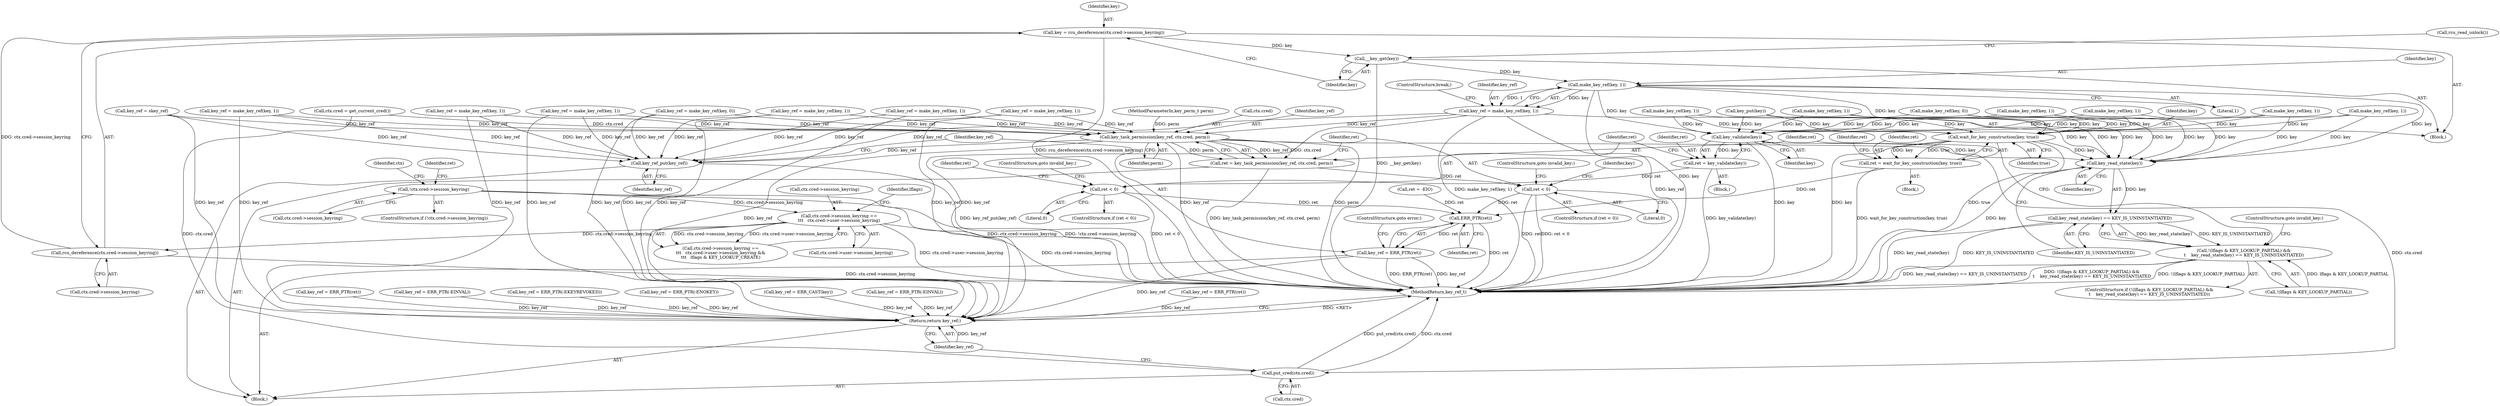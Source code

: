 digraph "0_linux_363b02dab09b3226f3bd1420dad9c72b79a42a76_13@pointer" {
"1000292" [label="(Call,key = rcu_dereference(ctx.cred->session_keyring))"];
"1000294" [label="(Call,rcu_dereference(ctx.cred->session_keyring))"];
"1000264" [label="(Call,ctx.cred->session_keyring ==\n\t\t\t   ctx.cred->user->session_keyring)"];
"1000221" [label="(Call,!ctx.cred->session_keyring)"];
"1000300" [label="(Call,__key_get(key))"];
"1000305" [label="(Call,make_key_ref(key, 1))"];
"1000303" [label="(Call,key_ref = make_key_ref(key, 1))"];
"1000633" [label="(Call,key_task_permission(key_ref, ctx.cred, perm))"];
"1000631" [label="(Call,ret = key_task_permission(key_ref, ctx.cred, perm))"];
"1000640" [label="(Call,ret < 0)"];
"1000663" [label="(Call,ERR_PTR(ret))"];
"1000661" [label="(Call,key_ref = ERR_PTR(ret))"];
"1000656" [label="(Return,return key_ref;)"];
"1000652" [label="(Call,put_cred(ctx.cred))"];
"1000659" [label="(Call,key_ref_put(key_ref))"];
"1000589" [label="(Call,wait_for_key_construction(key, true))"];
"1000587" [label="(Call,ret = wait_for_key_construction(key, true))"];
"1000627" [label="(Call,key_read_state(key))"];
"1000626" [label="(Call,key_read_state(key) == KEY_IS_UNINSTANTIATED)"];
"1000621" [label="(Call,!(lflags & KEY_LOOKUP_PARTIAL) &&\n\t    key_read_state(key) == KEY_IS_UNINSTANTIATED)"];
"1000609" [label="(Call,key_validate(key))"];
"1000607" [label="(Call,ret = key_validate(key))"];
"1000612" [label="(Call,ret < 0)"];
"1000629" [label="(Identifier,KEY_IS_UNINSTANTIATED)"];
"1000265" [label="(Call,ctx.cred->session_keyring)"];
"1000568" [label="(Call,key_ref = skey_ref)"];
"1000339" [label="(Call,key_ref = make_key_ref(key, 1))"];
"1000307" [label="(Literal,1)"];
"1000641" [label="(Identifier,ret)"];
"1000123" [label="(Call,key_ref = ERR_PTR(-ENOKEY))"];
"1000506" [label="(Call,key_ref = ERR_CAST(key))"];
"1000404" [label="(Call,make_key_ref(key, 1))"];
"1000488" [label="(Call,key_ref = ERR_PTR(-EINVAL))"];
"1000620" [label="(ControlStructure,if (!(lflags & KEY_LOOKUP_PARTIAL) &&\n\t    key_read_state(key) == KEY_IS_UNINSTANTIATED))"];
"1000110" [label="(Block,)"];
"1000213" [label="(Call,key_ref = make_key_ref(key, 1))"];
"1000652" [label="(Call,put_cred(ctx.cred))"];
"1000263" [label="(Call,ctx.cred->session_keyring ==\n\t\t\t   ctx.cred->user->session_keyring &&\n\t\t\t   lflags & KEY_LOOKUP_CREATE)"];
"1000304" [label="(Identifier,key_ref)"];
"1000511" [label="(Call,key_ref = make_key_ref(key, 0))"];
"1000306" [label="(Identifier,key)"];
"1000653" [label="(Call,ctx.cred)"];
"1000267" [label="(Identifier,ctx)"];
"1000220" [label="(ControlStructure,if (!ctx.cred->session_keyring))"];
"1000341" [label="(Call,make_key_ref(key, 1))"];
"1000566" [label="(Call,key_put(key))"];
"1000295" [label="(Call,ctx.cred->session_keyring)"];
"1000264" [label="(Call,ctx.cred->session_keyring ==\n\t\t\t   ctx.cred->user->session_keyring)"];
"1000632" [label="(Identifier,ret)"];
"1000483" [label="(Call,make_key_ref(key, 1))"];
"1000628" [label="(Identifier,key)"];
"1000614" [label="(Literal,0)"];
"1000657" [label="(Identifier,key_ref)"];
"1000616" [label="(Call,ret = -EIO)"];
"1000118" [label="(Call,ctx.cred = get_current_cred())"];
"1000664" [label="(Identifier,ret)"];
"1000278" [label="(Identifier,lflags)"];
"1000171" [label="(Call,make_key_ref(key, 1))"];
"1000375" [label="(Call,key_ref = make_key_ref(key, 1))"];
"1000646" [label="(Identifier,key)"];
"1000665" [label="(ControlStructure,goto error;)"];
"1000587" [label="(Call,ret = wait_for_key_construction(key, true))"];
"1000229" [label="(Identifier,ret)"];
"1000303" [label="(Call,key_ref = make_key_ref(key, 1))"];
"1000612" [label="(Call,ret < 0)"];
"1000588" [label="(Identifier,ret)"];
"1000613" [label="(Identifier,ret)"];
"1000622" [label="(Call,!(lflags & KEY_LOOKUP_PARTIAL))"];
"1000402" [label="(Call,key_ref = make_key_ref(key, 1))"];
"1000589" [label="(Call,wait_for_key_construction(key, true))"];
"1000109" [label="(MethodParameterIn,key_perm_t perm)"];
"1000292" [label="(Call,key = rcu_dereference(ctx.cred->session_keyring))"];
"1000215" [label="(Call,make_key_ref(key, 1))"];
"1000302" [label="(Call,rcu_read_unlock())"];
"1000221" [label="(Call,!ctx.cred->session_keyring)"];
"1000169" [label="(Call,key_ref = make_key_ref(key, 1))"];
"1000377" [label="(Call,make_key_ref(key, 1))"];
"1000617" [label="(Identifier,ret)"];
"1000630" [label="(ControlStructure,goto invalid_key;)"];
"1000638" [label="(Identifier,perm)"];
"1000610" [label="(Identifier,key)"];
"1000593" [label="(Identifier,ret)"];
"1000639" [label="(ControlStructure,if (ret < 0))"];
"1000591" [label="(Identifier,true)"];
"1000640" [label="(Call,ret < 0)"];
"1000609" [label="(Call,key_validate(key))"];
"1000660" [label="(Identifier,key_ref)"];
"1000222" [label="(Call,ctx.cred->session_keyring)"];
"1000606" [label="(Block,)"];
"1000130" [label="(Block,)"];
"1000633" [label="(Call,key_task_permission(key_ref, ctx.cred, perm))"];
"1000659" [label="(Call,key_ref_put(key_ref))"];
"1000607" [label="(Call,ret = key_validate(key))"];
"1000631" [label="(Call,ret = key_task_permission(key_ref, ctx.cred, perm))"];
"1000611" [label="(ControlStructure,if (ret < 0))"];
"1000308" [label="(ControlStructure,break;)"];
"1000627" [label="(Call,key_read_state(key))"];
"1000294" [label="(Call,rcu_dereference(ctx.cred->session_keyring))"];
"1000270" [label="(Call,ctx.cred->user->session_keyring)"];
"1000481" [label="(Call,key_ref = make_key_ref(key, 1))"];
"1000154" [label="(Call,key_ref = ERR_PTR(ret))"];
"1000586" [label="(Block,)"];
"1000198" [label="(Call,key_ref = ERR_PTR(ret))"];
"1000661" [label="(Call,key_ref = ERR_PTR(ret))"];
"1000382" [label="(Call,key_ref = ERR_PTR(-EINVAL))"];
"1000662" [label="(Identifier,key_ref)"];
"1000642" [label="(Literal,0)"];
"1000621" [label="(Call,!(lflags & KEY_LOOKUP_PARTIAL) &&\n\t    key_read_state(key) == KEY_IS_UNINSTANTIATED)"];
"1000663" [label="(Call,ERR_PTR(ret))"];
"1000590" [label="(Identifier,key)"];
"1000615" [label="(ControlStructure,goto invalid_key;)"];
"1000656" [label="(Return,return key_ref;)"];
"1000608" [label="(Identifier,ret)"];
"1000513" [label="(Call,make_key_ref(key, 0))"];
"1000438" [label="(Call,key_ref = ERR_PTR(-EKEYREVOKED))"];
"1000635" [label="(Call,ctx.cred)"];
"1000634" [label="(Identifier,key_ref)"];
"1000301" [label="(Identifier,key)"];
"1000643" [label="(ControlStructure,goto invalid_key;)"];
"1000300" [label="(Call,__key_get(key))"];
"1000305" [label="(Call,make_key_ref(key, 1))"];
"1000626" [label="(Call,key_read_state(key) == KEY_IS_UNINSTANTIATED)"];
"1000293" [label="(Identifier,key)"];
"1000672" [label="(MethodReturn,key_ref_t)"];
"1000292" -> "1000130"  [label="AST: "];
"1000292" -> "1000294"  [label="CFG: "];
"1000293" -> "1000292"  [label="AST: "];
"1000294" -> "1000292"  [label="AST: "];
"1000301" -> "1000292"  [label="CFG: "];
"1000292" -> "1000672"  [label="DDG: rcu_dereference(ctx.cred->session_keyring)"];
"1000294" -> "1000292"  [label="DDG: ctx.cred->session_keyring"];
"1000292" -> "1000300"  [label="DDG: key"];
"1000294" -> "1000295"  [label="CFG: "];
"1000295" -> "1000294"  [label="AST: "];
"1000294" -> "1000672"  [label="DDG: ctx.cred->session_keyring"];
"1000264" -> "1000294"  [label="DDG: ctx.cred->session_keyring"];
"1000264" -> "1000263"  [label="AST: "];
"1000264" -> "1000270"  [label="CFG: "];
"1000265" -> "1000264"  [label="AST: "];
"1000270" -> "1000264"  [label="AST: "];
"1000278" -> "1000264"  [label="CFG: "];
"1000263" -> "1000264"  [label="CFG: "];
"1000264" -> "1000672"  [label="DDG: ctx.cred->session_keyring"];
"1000264" -> "1000672"  [label="DDG: ctx.cred->user->session_keyring"];
"1000264" -> "1000263"  [label="DDG: ctx.cred->session_keyring"];
"1000264" -> "1000263"  [label="DDG: ctx.cred->user->session_keyring"];
"1000221" -> "1000264"  [label="DDG: ctx.cred->session_keyring"];
"1000221" -> "1000220"  [label="AST: "];
"1000221" -> "1000222"  [label="CFG: "];
"1000222" -> "1000221"  [label="AST: "];
"1000229" -> "1000221"  [label="CFG: "];
"1000267" -> "1000221"  [label="CFG: "];
"1000221" -> "1000672"  [label="DDG: !ctx.cred->session_keyring"];
"1000221" -> "1000672"  [label="DDG: ctx.cred->session_keyring"];
"1000300" -> "1000130"  [label="AST: "];
"1000300" -> "1000301"  [label="CFG: "];
"1000301" -> "1000300"  [label="AST: "];
"1000302" -> "1000300"  [label="CFG: "];
"1000300" -> "1000672"  [label="DDG: __key_get(key)"];
"1000300" -> "1000305"  [label="DDG: key"];
"1000305" -> "1000303"  [label="AST: "];
"1000305" -> "1000307"  [label="CFG: "];
"1000306" -> "1000305"  [label="AST: "];
"1000307" -> "1000305"  [label="AST: "];
"1000303" -> "1000305"  [label="CFG: "];
"1000305" -> "1000672"  [label="DDG: key"];
"1000305" -> "1000303"  [label="DDG: key"];
"1000305" -> "1000303"  [label="DDG: 1"];
"1000305" -> "1000589"  [label="DDG: key"];
"1000305" -> "1000609"  [label="DDG: key"];
"1000305" -> "1000627"  [label="DDG: key"];
"1000303" -> "1000130"  [label="AST: "];
"1000304" -> "1000303"  [label="AST: "];
"1000308" -> "1000303"  [label="CFG: "];
"1000303" -> "1000672"  [label="DDG: key_ref"];
"1000303" -> "1000672"  [label="DDG: make_key_ref(key, 1)"];
"1000303" -> "1000633"  [label="DDG: key_ref"];
"1000303" -> "1000656"  [label="DDG: key_ref"];
"1000303" -> "1000659"  [label="DDG: key_ref"];
"1000633" -> "1000631"  [label="AST: "];
"1000633" -> "1000638"  [label="CFG: "];
"1000634" -> "1000633"  [label="AST: "];
"1000635" -> "1000633"  [label="AST: "];
"1000638" -> "1000633"  [label="AST: "];
"1000631" -> "1000633"  [label="CFG: "];
"1000633" -> "1000672"  [label="DDG: perm"];
"1000633" -> "1000672"  [label="DDG: key_ref"];
"1000633" -> "1000631"  [label="DDG: key_ref"];
"1000633" -> "1000631"  [label="DDG: ctx.cred"];
"1000633" -> "1000631"  [label="DDG: perm"];
"1000375" -> "1000633"  [label="DDG: key_ref"];
"1000568" -> "1000633"  [label="DDG: key_ref"];
"1000213" -> "1000633"  [label="DDG: key_ref"];
"1000402" -> "1000633"  [label="DDG: key_ref"];
"1000339" -> "1000633"  [label="DDG: key_ref"];
"1000511" -> "1000633"  [label="DDG: key_ref"];
"1000169" -> "1000633"  [label="DDG: key_ref"];
"1000481" -> "1000633"  [label="DDG: key_ref"];
"1000118" -> "1000633"  [label="DDG: ctx.cred"];
"1000109" -> "1000633"  [label="DDG: perm"];
"1000633" -> "1000652"  [label="DDG: ctx.cred"];
"1000633" -> "1000656"  [label="DDG: key_ref"];
"1000633" -> "1000659"  [label="DDG: key_ref"];
"1000631" -> "1000110"  [label="AST: "];
"1000632" -> "1000631"  [label="AST: "];
"1000641" -> "1000631"  [label="CFG: "];
"1000631" -> "1000672"  [label="DDG: key_task_permission(key_ref, ctx.cred, perm)"];
"1000631" -> "1000640"  [label="DDG: ret"];
"1000640" -> "1000639"  [label="AST: "];
"1000640" -> "1000642"  [label="CFG: "];
"1000641" -> "1000640"  [label="AST: "];
"1000642" -> "1000640"  [label="AST: "];
"1000643" -> "1000640"  [label="CFG: "];
"1000646" -> "1000640"  [label="CFG: "];
"1000640" -> "1000672"  [label="DDG: ret"];
"1000640" -> "1000672"  [label="DDG: ret < 0"];
"1000640" -> "1000663"  [label="DDG: ret"];
"1000663" -> "1000661"  [label="AST: "];
"1000663" -> "1000664"  [label="CFG: "];
"1000664" -> "1000663"  [label="AST: "];
"1000661" -> "1000663"  [label="CFG: "];
"1000663" -> "1000672"  [label="DDG: ret"];
"1000663" -> "1000661"  [label="DDG: ret"];
"1000587" -> "1000663"  [label="DDG: ret"];
"1000612" -> "1000663"  [label="DDG: ret"];
"1000616" -> "1000663"  [label="DDG: ret"];
"1000661" -> "1000110"  [label="AST: "];
"1000662" -> "1000661"  [label="AST: "];
"1000665" -> "1000661"  [label="CFG: "];
"1000661" -> "1000672"  [label="DDG: ERR_PTR(ret)"];
"1000661" -> "1000672"  [label="DDG: key_ref"];
"1000661" -> "1000656"  [label="DDG: key_ref"];
"1000656" -> "1000110"  [label="AST: "];
"1000656" -> "1000657"  [label="CFG: "];
"1000657" -> "1000656"  [label="AST: "];
"1000672" -> "1000656"  [label="CFG: "];
"1000656" -> "1000672"  [label="DDG: <RET>"];
"1000657" -> "1000656"  [label="DDG: key_ref"];
"1000375" -> "1000656"  [label="DDG: key_ref"];
"1000382" -> "1000656"  [label="DDG: key_ref"];
"1000506" -> "1000656"  [label="DDG: key_ref"];
"1000154" -> "1000656"  [label="DDG: key_ref"];
"1000402" -> "1000656"  [label="DDG: key_ref"];
"1000198" -> "1000656"  [label="DDG: key_ref"];
"1000339" -> "1000656"  [label="DDG: key_ref"];
"1000511" -> "1000656"  [label="DDG: key_ref"];
"1000169" -> "1000656"  [label="DDG: key_ref"];
"1000438" -> "1000656"  [label="DDG: key_ref"];
"1000568" -> "1000656"  [label="DDG: key_ref"];
"1000488" -> "1000656"  [label="DDG: key_ref"];
"1000213" -> "1000656"  [label="DDG: key_ref"];
"1000481" -> "1000656"  [label="DDG: key_ref"];
"1000123" -> "1000656"  [label="DDG: key_ref"];
"1000652" -> "1000110"  [label="AST: "];
"1000652" -> "1000653"  [label="CFG: "];
"1000653" -> "1000652"  [label="AST: "];
"1000657" -> "1000652"  [label="CFG: "];
"1000652" -> "1000672"  [label="DDG: put_cred(ctx.cred)"];
"1000652" -> "1000672"  [label="DDG: ctx.cred"];
"1000118" -> "1000652"  [label="DDG: ctx.cred"];
"1000659" -> "1000110"  [label="AST: "];
"1000659" -> "1000660"  [label="CFG: "];
"1000660" -> "1000659"  [label="AST: "];
"1000662" -> "1000659"  [label="CFG: "];
"1000659" -> "1000672"  [label="DDG: key_ref_put(key_ref)"];
"1000375" -> "1000659"  [label="DDG: key_ref"];
"1000568" -> "1000659"  [label="DDG: key_ref"];
"1000213" -> "1000659"  [label="DDG: key_ref"];
"1000402" -> "1000659"  [label="DDG: key_ref"];
"1000339" -> "1000659"  [label="DDG: key_ref"];
"1000511" -> "1000659"  [label="DDG: key_ref"];
"1000169" -> "1000659"  [label="DDG: key_ref"];
"1000481" -> "1000659"  [label="DDG: key_ref"];
"1000589" -> "1000587"  [label="AST: "];
"1000589" -> "1000591"  [label="CFG: "];
"1000590" -> "1000589"  [label="AST: "];
"1000591" -> "1000589"  [label="AST: "];
"1000587" -> "1000589"  [label="CFG: "];
"1000589" -> "1000672"  [label="DDG: key"];
"1000589" -> "1000672"  [label="DDG: true"];
"1000589" -> "1000587"  [label="DDG: key"];
"1000589" -> "1000587"  [label="DDG: true"];
"1000171" -> "1000589"  [label="DDG: key"];
"1000404" -> "1000589"  [label="DDG: key"];
"1000215" -> "1000589"  [label="DDG: key"];
"1000566" -> "1000589"  [label="DDG: key"];
"1000341" -> "1000589"  [label="DDG: key"];
"1000377" -> "1000589"  [label="DDG: key"];
"1000483" -> "1000589"  [label="DDG: key"];
"1000513" -> "1000589"  [label="DDG: key"];
"1000589" -> "1000627"  [label="DDG: key"];
"1000587" -> "1000586"  [label="AST: "];
"1000588" -> "1000587"  [label="AST: "];
"1000593" -> "1000587"  [label="CFG: "];
"1000587" -> "1000672"  [label="DDG: wait_for_key_construction(key, true)"];
"1000627" -> "1000626"  [label="AST: "];
"1000627" -> "1000628"  [label="CFG: "];
"1000628" -> "1000627"  [label="AST: "];
"1000629" -> "1000627"  [label="CFG: "];
"1000627" -> "1000672"  [label="DDG: key"];
"1000627" -> "1000626"  [label="DDG: key"];
"1000171" -> "1000627"  [label="DDG: key"];
"1000404" -> "1000627"  [label="DDG: key"];
"1000215" -> "1000627"  [label="DDG: key"];
"1000609" -> "1000627"  [label="DDG: key"];
"1000566" -> "1000627"  [label="DDG: key"];
"1000341" -> "1000627"  [label="DDG: key"];
"1000377" -> "1000627"  [label="DDG: key"];
"1000483" -> "1000627"  [label="DDG: key"];
"1000513" -> "1000627"  [label="DDG: key"];
"1000626" -> "1000621"  [label="AST: "];
"1000626" -> "1000629"  [label="CFG: "];
"1000629" -> "1000626"  [label="AST: "];
"1000621" -> "1000626"  [label="CFG: "];
"1000626" -> "1000672"  [label="DDG: KEY_IS_UNINSTANTIATED"];
"1000626" -> "1000672"  [label="DDG: key_read_state(key)"];
"1000626" -> "1000621"  [label="DDG: key_read_state(key)"];
"1000626" -> "1000621"  [label="DDG: KEY_IS_UNINSTANTIATED"];
"1000621" -> "1000620"  [label="AST: "];
"1000621" -> "1000622"  [label="CFG: "];
"1000622" -> "1000621"  [label="AST: "];
"1000630" -> "1000621"  [label="CFG: "];
"1000632" -> "1000621"  [label="CFG: "];
"1000621" -> "1000672"  [label="DDG: !(lflags & KEY_LOOKUP_PARTIAL)"];
"1000621" -> "1000672"  [label="DDG: key_read_state(key) == KEY_IS_UNINSTANTIATED"];
"1000621" -> "1000672"  [label="DDG: !(lflags & KEY_LOOKUP_PARTIAL) &&\n\t    key_read_state(key) == KEY_IS_UNINSTANTIATED"];
"1000622" -> "1000621"  [label="DDG: lflags & KEY_LOOKUP_PARTIAL"];
"1000609" -> "1000607"  [label="AST: "];
"1000609" -> "1000610"  [label="CFG: "];
"1000610" -> "1000609"  [label="AST: "];
"1000607" -> "1000609"  [label="CFG: "];
"1000609" -> "1000672"  [label="DDG: key"];
"1000609" -> "1000607"  [label="DDG: key"];
"1000171" -> "1000609"  [label="DDG: key"];
"1000404" -> "1000609"  [label="DDG: key"];
"1000215" -> "1000609"  [label="DDG: key"];
"1000566" -> "1000609"  [label="DDG: key"];
"1000341" -> "1000609"  [label="DDG: key"];
"1000377" -> "1000609"  [label="DDG: key"];
"1000483" -> "1000609"  [label="DDG: key"];
"1000513" -> "1000609"  [label="DDG: key"];
"1000607" -> "1000606"  [label="AST: "];
"1000608" -> "1000607"  [label="AST: "];
"1000613" -> "1000607"  [label="CFG: "];
"1000607" -> "1000672"  [label="DDG: key_validate(key)"];
"1000607" -> "1000612"  [label="DDG: ret"];
"1000612" -> "1000611"  [label="AST: "];
"1000612" -> "1000614"  [label="CFG: "];
"1000613" -> "1000612"  [label="AST: "];
"1000614" -> "1000612"  [label="AST: "];
"1000615" -> "1000612"  [label="CFG: "];
"1000617" -> "1000612"  [label="CFG: "];
"1000612" -> "1000672"  [label="DDG: ret < 0"];
}
